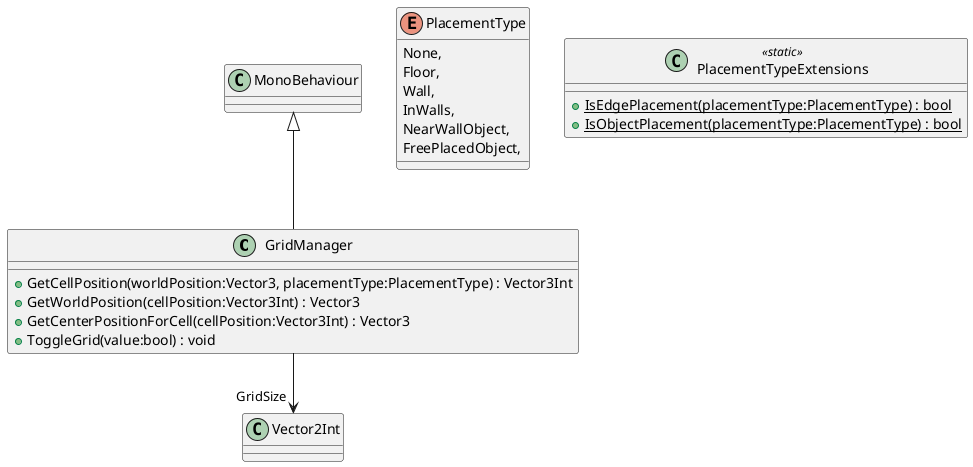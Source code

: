@startuml
class GridManager {
    + GetCellPosition(worldPosition:Vector3, placementType:PlacementType) : Vector3Int
    + GetWorldPosition(cellPosition:Vector3Int) : Vector3
    + GetCenterPositionForCell(cellPosition:Vector3Int) : Vector3
    + ToggleGrid(value:bool) : void
}
enum PlacementType {
    None,
    Floor,
    Wall,
    InWalls,
    NearWallObject,
    FreePlacedObject,
}
class PlacementTypeExtensions <<static>> {
    + {static} IsEdgePlacement(placementType:PlacementType) : bool
    + {static} IsObjectPlacement(placementType:PlacementType) : bool
}
MonoBehaviour <|-- GridManager
GridManager --> "GridSize" Vector2Int
@enduml
